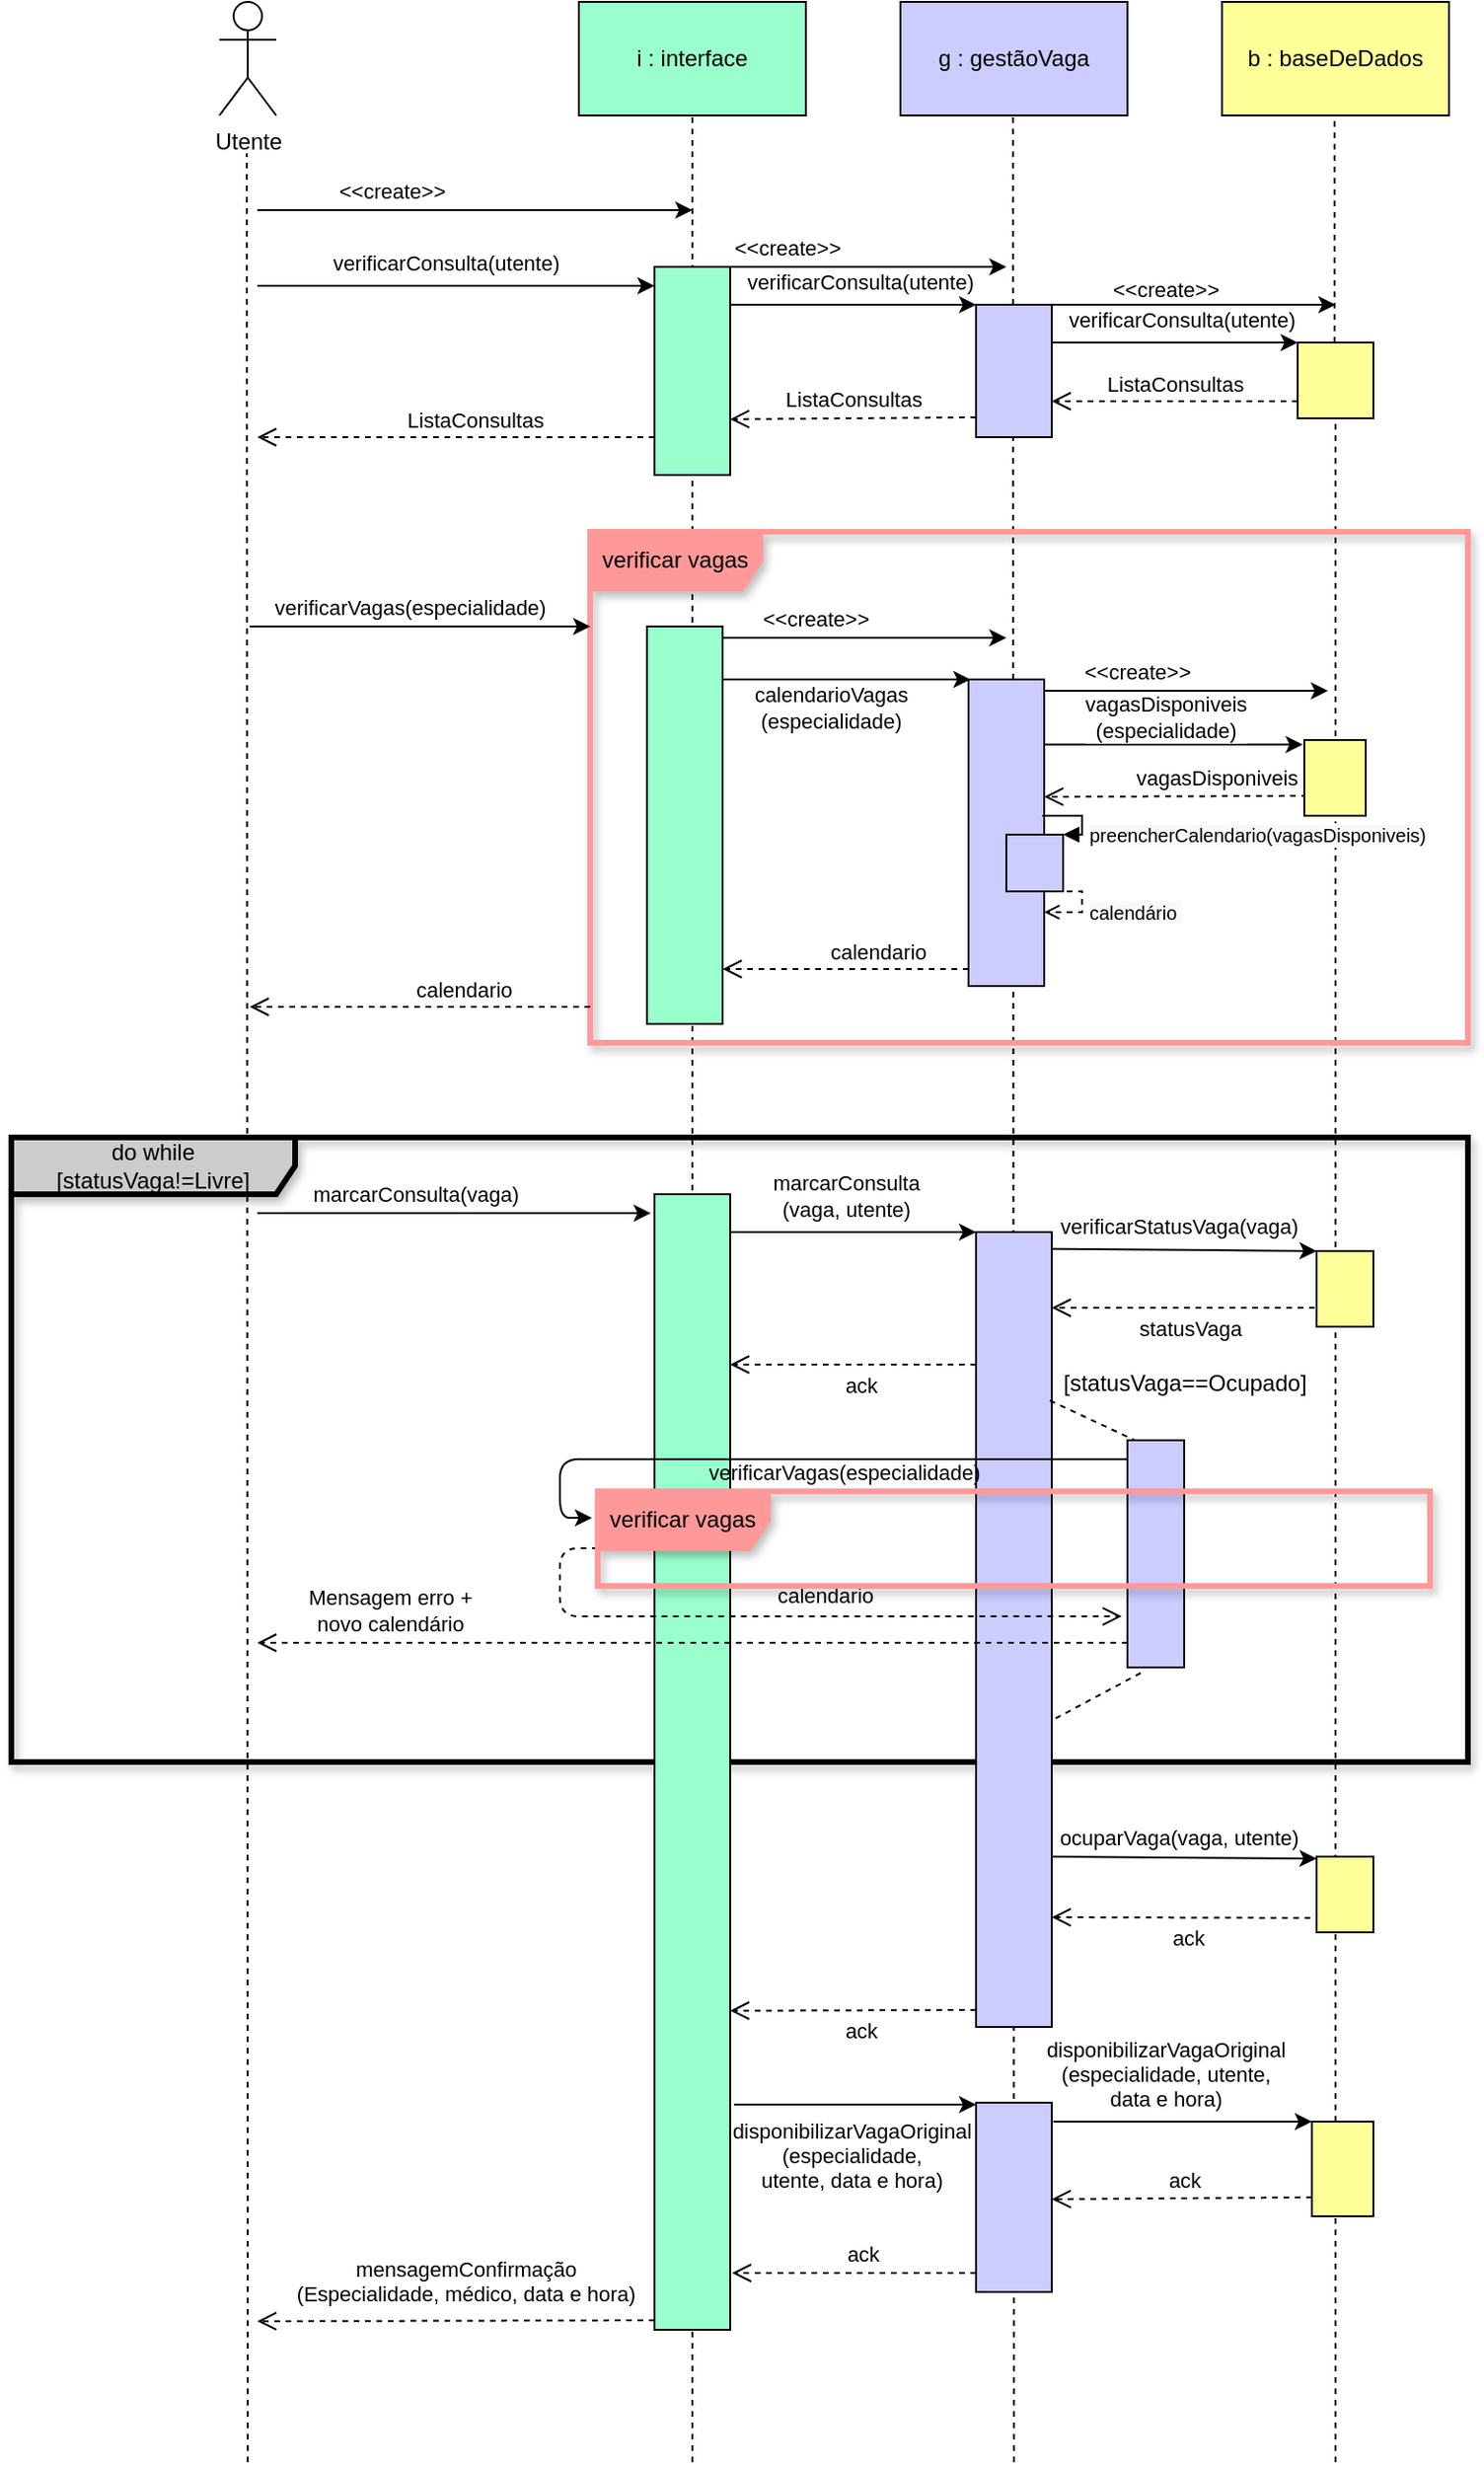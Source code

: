<mxfile version="14.2.7" type="google"><diagram id="1V1PGjZDES8bACnI4XQB" name="Page-1"><mxGraphModel dx="868" dy="425" grid="1" gridSize="10" guides="1" tooltips="1" connect="1" arrows="1" fold="1" page="1" pageScale="1" pageWidth="1169" pageHeight="1654" math="0" shadow="0"><root><mxCell id="0"/><mxCell id="1" parent="0"/><mxCell id="LrakhgdqUos9Q19X293g-1" value="g : gestãoVaga" style="rounded=0;whiteSpace=wrap;html=1;fillColor=#CCCCFF;" parent="1" vertex="1"><mxGeometry x="670" y="210" width="120" height="60" as="geometry"/></mxCell><mxCell id="LrakhgdqUos9Q19X293g-2" value="i : interface" style="rounded=0;whiteSpace=wrap;html=1;fillColor=#99FFCC;" parent="1" vertex="1"><mxGeometry x="500" y="210" width="120" height="60" as="geometry"/></mxCell><mxCell id="LrakhgdqUos9Q19X293g-3" value="Utente" style="shape=umlActor;verticalLabelPosition=bottom;verticalAlign=top;html=1;outlineConnect=0;" parent="1" vertex="1"><mxGeometry x="310" y="210" width="30" height="60" as="geometry"/></mxCell><mxCell id="LrakhgdqUos9Q19X293g-4" value="" style="endArrow=none;dashed=1;html=1;entryX=0.5;entryY=1;entryDx=0;entryDy=0;" parent="1" target="LrakhgdqUos9Q19X293g-2" edge="1"><mxGeometry width="50" height="50" relative="1" as="geometry"><mxPoint x="560" y="1510" as="sourcePoint"/><mxPoint x="710" y="270" as="targetPoint"/><Array as="points"/></mxGeometry></mxCell><mxCell id="LrakhgdqUos9Q19X293g-5" value="" style="endArrow=none;dashed=1;html=1;entryX=0.5;entryY=1;entryDx=0;entryDy=0;" parent="1" edge="1"><mxGeometry width="50" height="50" relative="1" as="geometry"><mxPoint x="325" y="1510" as="sourcePoint"/><mxPoint x="324.5" y="290" as="targetPoint"/></mxGeometry></mxCell><mxCell id="LrakhgdqUos9Q19X293g-6" value="b : baseDeDados" style="rounded=0;whiteSpace=wrap;html=1;fillColor=#FFFF99;" parent="1" vertex="1"><mxGeometry x="840" y="210" width="120" height="60" as="geometry"/></mxCell><mxCell id="LrakhgdqUos9Q19X293g-7" value="" style="endArrow=none;dashed=1;html=1;entryX=0.5;entryY=1;entryDx=0;entryDy=0;" parent="1" edge="1"><mxGeometry width="50" height="50" relative="1" as="geometry"><mxPoint x="730" y="1510" as="sourcePoint"/><mxPoint x="729.5" y="270" as="targetPoint"/></mxGeometry></mxCell><mxCell id="LrakhgdqUos9Q19X293g-8" value="" style="endArrow=none;dashed=1;html=1;entryX=0.5;entryY=1;entryDx=0;entryDy=0;" parent="1" source="LrakhgdqUos9Q19X293g-40" edge="1"><mxGeometry width="50" height="50" relative="1" as="geometry"><mxPoint x="899.5" y="742" as="sourcePoint"/><mxPoint x="899.5" y="270" as="targetPoint"/></mxGeometry></mxCell><mxCell id="LrakhgdqUos9Q19X293g-13" value="" style="endArrow=classic;html=1;" parent="1" edge="1"><mxGeometry width="50" height="50" relative="1" as="geometry"><mxPoint x="330" y="320" as="sourcePoint"/><mxPoint x="560" y="320" as="targetPoint"/><Array as="points"><mxPoint x="410" y="320"/></Array></mxGeometry></mxCell><mxCell id="LrakhgdqUos9Q19X293g-14" value="&amp;lt;&amp;lt;create&amp;gt;&amp;gt;" style="edgeLabel;html=1;align=center;verticalAlign=middle;resizable=0;points=[];" parent="LrakhgdqUos9Q19X293g-13" vertex="1" connectable="0"><mxGeometry x="-0.45" y="-2" relative="1" as="geometry"><mxPoint x="7" y="-12" as="offset"/></mxGeometry></mxCell><mxCell id="LrakhgdqUos9Q19X293g-15" value="" style="endArrow=classic;html=1;" parent="1" edge="1"><mxGeometry width="50" height="50" relative="1" as="geometry"><mxPoint x="556" y="350" as="sourcePoint"/><mxPoint x="726" y="350" as="targetPoint"/><Array as="points"/></mxGeometry></mxCell><mxCell id="LrakhgdqUos9Q19X293g-16" value="&amp;lt;&amp;lt;create&amp;gt;&amp;gt;" style="edgeLabel;html=1;align=center;verticalAlign=middle;resizable=0;points=[];" parent="LrakhgdqUos9Q19X293g-15" vertex="1" connectable="0"><mxGeometry x="-0.45" y="-2" relative="1" as="geometry"><mxPoint x="7" y="-12" as="offset"/></mxGeometry></mxCell><mxCell id="LrakhgdqUos9Q19X293g-19" value="" style="endArrow=classic;html=1;" parent="1" edge="1"><mxGeometry width="50" height="50" relative="1" as="geometry"><mxPoint x="735" y="370" as="sourcePoint"/><mxPoint x="900" y="370" as="targetPoint"/><Array as="points"/></mxGeometry></mxCell><mxCell id="LrakhgdqUos9Q19X293g-20" value="&amp;lt;&amp;lt;create&amp;gt;&amp;gt;" style="edgeLabel;html=1;align=center;verticalAlign=middle;resizable=0;points=[];" parent="LrakhgdqUos9Q19X293g-19" vertex="1" connectable="0"><mxGeometry x="-0.45" y="-2" relative="1" as="geometry"><mxPoint x="28.82" y="-10.41" as="offset"/></mxGeometry></mxCell><mxCell id="LrakhgdqUos9Q19X293g-33" value="" style="endArrow=classic;html=1;" parent="1" edge="1"><mxGeometry width="50" height="50" relative="1" as="geometry"><mxPoint x="330" y="360" as="sourcePoint"/><mxPoint x="540" y="360" as="targetPoint"/></mxGeometry></mxCell><mxCell id="LrakhgdqUos9Q19X293g-34" value="verificarConsulta(utente)&amp;nbsp;" style="edgeLabel;html=1;align=center;verticalAlign=middle;resizable=0;points=[];" parent="LrakhgdqUos9Q19X293g-33" vertex="1" connectable="0"><mxGeometry x="-0.45" y="-2" relative="1" as="geometry"><mxPoint x="43" y="-14" as="offset"/></mxGeometry></mxCell><mxCell id="LrakhgdqUos9Q19X293g-35" value="" style="html=1;points=[];perimeter=orthogonalPerimeter;fillColor=#99FFCC;" parent="1" vertex="1"><mxGeometry x="540" y="350" width="40" height="110" as="geometry"/></mxCell><mxCell id="LrakhgdqUos9Q19X293g-37" value="" style="html=1;points=[];perimeter=orthogonalPerimeter;fillColor=#CCCCFF;" parent="1" vertex="1"><mxGeometry x="710" y="370" width="40" height="70" as="geometry"/></mxCell><mxCell id="LrakhgdqUos9Q19X293g-38" value="" style="endArrow=classic;html=1;" parent="1" edge="1"><mxGeometry width="50" height="50" relative="1" as="geometry"><mxPoint x="580" y="370" as="sourcePoint"/><mxPoint x="710" y="370" as="targetPoint"/></mxGeometry></mxCell><mxCell id="LrakhgdqUos9Q19X293g-39" value="verificarConsulta(utente)&amp;nbsp;" style="edgeLabel;html=1;align=center;verticalAlign=middle;resizable=0;points=[];" parent="LrakhgdqUos9Q19X293g-38" connectable="0" vertex="1"><mxGeometry x="-0.45" y="-2" relative="1" as="geometry"><mxPoint x="34" y="-14" as="offset"/></mxGeometry></mxCell><mxCell id="LrakhgdqUos9Q19X293g-40" value="" style="html=1;points=[];perimeter=orthogonalPerimeter;fillColor=#FFFF99;" parent="1" vertex="1"><mxGeometry x="880" y="390" width="40" height="40" as="geometry"/></mxCell><mxCell id="LrakhgdqUos9Q19X293g-41" value="" style="endArrow=none;dashed=1;html=1;entryX=0.5;entryY=1;entryDx=0;entryDy=0;" parent="1" target="LrakhgdqUos9Q19X293g-40" edge="1"><mxGeometry width="50" height="50" relative="1" as="geometry"><mxPoint x="900" y="1510" as="sourcePoint"/><mxPoint x="899.5" y="270" as="targetPoint"/></mxGeometry></mxCell><mxCell id="LrakhgdqUos9Q19X293g-42" value="" style="endArrow=classic;html=1;" parent="1" edge="1"><mxGeometry width="50" height="50" relative="1" as="geometry"><mxPoint x="750" y="390" as="sourcePoint"/><mxPoint x="880" y="390" as="targetPoint"/></mxGeometry></mxCell><mxCell id="LrakhgdqUos9Q19X293g-43" value="verificarConsulta(utente)&amp;nbsp;" style="edgeLabel;html=1;align=center;verticalAlign=middle;resizable=0;points=[];" parent="LrakhgdqUos9Q19X293g-42" connectable="0" vertex="1"><mxGeometry x="-0.45" y="-2" relative="1" as="geometry"><mxPoint x="34" y="-14" as="offset"/></mxGeometry></mxCell><mxCell id="LrakhgdqUos9Q19X293g-44" value="" style="html=1;verticalAlign=bottom;endArrow=open;dashed=1;endSize=8;" parent="1" edge="1"><mxGeometry relative="1" as="geometry"><mxPoint x="880" y="421" as="sourcePoint"/><mxPoint x="750" y="421" as="targetPoint"/></mxGeometry></mxCell><mxCell id="LrakhgdqUos9Q19X293g-45" value="ListaConsultas" style="edgeLabel;html=1;align=center;verticalAlign=middle;resizable=0;points=[];" parent="LrakhgdqUos9Q19X293g-44" vertex="1" connectable="0"><mxGeometry x="-0.253" y="1" relative="1" as="geometry"><mxPoint x="-16.51" y="-10.69" as="offset"/></mxGeometry></mxCell><mxCell id="LrakhgdqUos9Q19X293g-47" value="" style="html=1;verticalAlign=bottom;endArrow=open;dashed=1;endSize=8;" parent="1" edge="1"><mxGeometry relative="1" as="geometry"><mxPoint x="710" y="429.5" as="sourcePoint"/><mxPoint x="580" y="430.5" as="targetPoint"/></mxGeometry></mxCell><mxCell id="LrakhgdqUos9Q19X293g-48" value="ListaConsultas" style="edgeLabel;html=1;align=center;verticalAlign=middle;resizable=0;points=[];" parent="LrakhgdqUos9Q19X293g-47" vertex="1" connectable="0"><mxGeometry x="-0.253" y="1" relative="1" as="geometry"><mxPoint x="-16.51" y="-10.69" as="offset"/></mxGeometry></mxCell><mxCell id="LrakhgdqUos9Q19X293g-50" value="" style="html=1;verticalAlign=bottom;endArrow=open;dashed=1;endSize=8;" parent="1" edge="1"><mxGeometry relative="1" as="geometry"><mxPoint x="540" y="440" as="sourcePoint"/><mxPoint x="330" y="440" as="targetPoint"/></mxGeometry></mxCell><mxCell id="LrakhgdqUos9Q19X293g-51" value="ListaConsultas" style="edgeLabel;html=1;align=center;verticalAlign=middle;resizable=0;points=[];" parent="LrakhgdqUos9Q19X293g-50" vertex="1" connectable="0"><mxGeometry x="-0.253" y="1" relative="1" as="geometry"><mxPoint x="-16.51" y="-10.69" as="offset"/></mxGeometry></mxCell><mxCell id="LrakhgdqUos9Q19X293g-54" value="verificar vagas" style="shape=umlFrame;whiteSpace=wrap;html=1;width=90;height=30;shadow=1;fillColor=#FF9999;strokeColor=#FF9999;strokeWidth=3;" parent="1" vertex="1"><mxGeometry x="506" y="490" width="464" height="270" as="geometry"/></mxCell><mxCell id="LrakhgdqUos9Q19X293g-55" value="" style="endArrow=classic;html=1;" parent="1" edge="1"><mxGeometry width="50" height="50" relative="1" as="geometry"><mxPoint x="326" y="540.0" as="sourcePoint"/><mxPoint x="506" y="540.0" as="targetPoint"/></mxGeometry></mxCell><mxCell id="LrakhgdqUos9Q19X293g-56" value="verificarVagas(especialidade)&amp;nbsp;" style="edgeLabel;html=1;align=center;verticalAlign=middle;resizable=0;points=[];" parent="LrakhgdqUos9Q19X293g-55" vertex="1" connectable="0"><mxGeometry x="-0.45" y="-2" relative="1" as="geometry"><mxPoint x="36" y="-12" as="offset"/></mxGeometry></mxCell><mxCell id="LrakhgdqUos9Q19X293g-57" value="" style="html=1;points=[];perimeter=orthogonalPerimeter;fillColor=#99FFCC;" parent="1" vertex="1"><mxGeometry x="536" y="540" width="40" height="210" as="geometry"/></mxCell><mxCell id="LrakhgdqUos9Q19X293g-58" value="" style="endArrow=classic;html=1;" parent="1" edge="1"><mxGeometry width="50" height="50" relative="1" as="geometry"><mxPoint x="576" y="546" as="sourcePoint"/><mxPoint x="726" y="546" as="targetPoint"/><Array as="points"/></mxGeometry></mxCell><mxCell id="LrakhgdqUos9Q19X293g-59" value="&amp;lt;&amp;lt;create&amp;gt;&amp;gt;" style="edgeLabel;html=1;align=center;verticalAlign=middle;resizable=0;points=[];" parent="LrakhgdqUos9Q19X293g-58" vertex="1" connectable="0"><mxGeometry x="-0.45" y="-2" relative="1" as="geometry"><mxPoint x="7" y="-12" as="offset"/></mxGeometry></mxCell><mxCell id="LrakhgdqUos9Q19X293g-60" value="" style="html=1;points=[];perimeter=orthogonalPerimeter;fillColor=#CCCCFF;" parent="1" vertex="1"><mxGeometry x="706" y="568" width="40" height="162" as="geometry"/></mxCell><mxCell id="LrakhgdqUos9Q19X293g-61" value="" style="endArrow=classic;html=1;" parent="1" edge="1"><mxGeometry width="50" height="50" relative="1" as="geometry"><mxPoint x="746" y="574" as="sourcePoint"/><mxPoint x="896" y="574" as="targetPoint"/><Array as="points"/></mxGeometry></mxCell><mxCell id="LrakhgdqUos9Q19X293g-62" value="&amp;lt;&amp;lt;create&amp;gt;&amp;gt;" style="edgeLabel;html=1;align=center;verticalAlign=middle;resizable=0;points=[];" parent="LrakhgdqUos9Q19X293g-61" vertex="1" connectable="0"><mxGeometry x="-0.45" y="-2" relative="1" as="geometry"><mxPoint x="7" y="-12" as="offset"/></mxGeometry></mxCell><mxCell id="LrakhgdqUos9Q19X293g-63" value="" style="endArrow=classic;html=1;entryX=0.5;entryY=0;entryDx=0;entryDy=0;entryPerimeter=0;" parent="1" edge="1"><mxGeometry width="50" height="50" relative="1" as="geometry"><mxPoint x="576" y="568" as="sourcePoint"/><mxPoint x="707" y="568" as="targetPoint"/><Array as="points"/></mxGeometry></mxCell><mxCell id="LrakhgdqUos9Q19X293g-64" value="calendarioVagas&lt;br&gt;(especialidade)" style="edgeLabel;html=1;align=center;verticalAlign=middle;resizable=0;points=[];" parent="LrakhgdqUos9Q19X293g-63" vertex="1" connectable="0"><mxGeometry x="0.437" y="1" relative="1" as="geometry"><mxPoint x="-37" y="16" as="offset"/></mxGeometry></mxCell><mxCell id="LrakhgdqUos9Q19X293g-65" value="" style="endArrow=classic;html=1;entryX=-0.026;entryY=0.06;entryDx=0;entryDy=0;entryPerimeter=0;" parent="1" source="LrakhgdqUos9Q19X293g-60" target="LrakhgdqUos9Q19X293g-75" edge="1"><mxGeometry width="50" height="50" relative="1" as="geometry"><mxPoint x="756" y="600" as="sourcePoint"/><mxPoint x="891" y="600" as="targetPoint"/><Array as="points"/></mxGeometry></mxCell><mxCell id="LrakhgdqUos9Q19X293g-66" value="vagasDisponiveis&lt;br&gt;(especialidade)" style="edgeLabel;html=1;align=center;verticalAlign=middle;resizable=0;points=[];" parent="LrakhgdqUos9Q19X293g-65" vertex="1" connectable="0"><mxGeometry x="0.437" y="1" relative="1" as="geometry"><mxPoint x="-34" y="-14" as="offset"/></mxGeometry></mxCell><mxCell id="LrakhgdqUos9Q19X293g-67" value="" style="html=1;verticalAlign=bottom;endArrow=open;dashed=1;endSize=8;" parent="1" edge="1"><mxGeometry relative="1" as="geometry"><mxPoint x="891" y="629.5" as="sourcePoint"/><mxPoint x="746" y="630" as="targetPoint"/></mxGeometry></mxCell><mxCell id="LrakhgdqUos9Q19X293g-68" value="vagasDisponiveis" style="edgeLabel;html=1;align=center;verticalAlign=middle;resizable=0;points=[];" parent="LrakhgdqUos9Q19X293g-67" vertex="1" connectable="0"><mxGeometry x="-0.253" y="1" relative="1" as="geometry"><mxPoint y="-10.69" as="offset"/></mxGeometry></mxCell><mxCell id="LrakhgdqUos9Q19X293g-69" value="" style="html=1;points=[];perimeter=orthogonalPerimeter;fillColor=#CCCCFF;" parent="1" vertex="1"><mxGeometry x="726" y="650" width="30" height="30" as="geometry"/></mxCell><mxCell id="LrakhgdqUos9Q19X293g-70" value="&lt;span style=&quot;font-size: 10px ; text-align: center ; background-color: rgb(248 , 249 , 250)&quot;&gt;preencherCalendario(vagasDisponiveis)&lt;/span&gt;" style="edgeStyle=orthogonalEdgeStyle;html=1;align=left;spacingLeft=2;endArrow=block;rounded=0;entryX=1;entryY=0;" parent="1" target="LrakhgdqUos9Q19X293g-69" edge="1"><mxGeometry x="0.512" relative="1" as="geometry"><mxPoint x="745" y="640" as="sourcePoint"/><Array as="points"><mxPoint x="766" y="640"/><mxPoint x="766" y="650"/></Array><mxPoint as="offset"/></mxGeometry></mxCell><mxCell id="LrakhgdqUos9Q19X293g-71" value="" style="html=1;verticalAlign=bottom;endArrow=open;dashed=1;endSize=8;" parent="1" edge="1"><mxGeometry relative="1" as="geometry"><mxPoint x="706" y="721" as="sourcePoint"/><mxPoint x="576" y="721" as="targetPoint"/></mxGeometry></mxCell><mxCell id="LrakhgdqUos9Q19X293g-72" value="calendario" style="edgeLabel;html=1;align=center;verticalAlign=middle;resizable=0;points=[];" parent="LrakhgdqUos9Q19X293g-71" vertex="1" connectable="0"><mxGeometry x="-0.253" y="1" relative="1" as="geometry"><mxPoint y="-10.69" as="offset"/></mxGeometry></mxCell><mxCell id="LrakhgdqUos9Q19X293g-73" value="" style="html=1;verticalAlign=bottom;endArrow=open;dashed=1;endSize=8;" parent="1" edge="1"><mxGeometry relative="1" as="geometry"><mxPoint x="506" y="741" as="sourcePoint"/><mxPoint x="326" y="741" as="targetPoint"/></mxGeometry></mxCell><mxCell id="LrakhgdqUos9Q19X293g-74" value="calendario" style="edgeLabel;html=1;align=center;verticalAlign=middle;resizable=0;points=[];" parent="LrakhgdqUos9Q19X293g-73" vertex="1" connectable="0"><mxGeometry x="-0.253" y="1" relative="1" as="geometry"><mxPoint y="-10.69" as="offset"/></mxGeometry></mxCell><mxCell id="LrakhgdqUos9Q19X293g-75" value="" style="html=1;points=[];perimeter=orthogonalPerimeter;fillColor=#FFFF99;" parent="1" vertex="1"><mxGeometry x="883.5" y="600" width="32.5" height="40" as="geometry"/></mxCell><mxCell id="LrakhgdqUos9Q19X293g-76" value="&lt;span style=&quot;text-align: center ; background-color: rgb(248 , 249 , 250)&quot;&gt;&lt;span style=&quot;font-size: 10px&quot;&gt;calendário&amp;nbsp;&lt;/span&gt;&lt;/span&gt;" style="edgeStyle=orthogonalEdgeStyle;html=1;align=left;spacingLeft=2;endArrow=open;rounded=0;entryX=1;entryY=0.759;exitX=1.067;exitY=1;exitDx=0;exitDy=0;exitPerimeter=0;entryDx=0;entryDy=0;entryPerimeter=0;dashed=1;endFill=0;" parent="1" source="LrakhgdqUos9Q19X293g-69" target="LrakhgdqUos9Q19X293g-60" edge="1"><mxGeometry x="-0.028" relative="1" as="geometry"><mxPoint x="765" y="660" as="sourcePoint"/><Array as="points"><mxPoint x="766" y="680"/><mxPoint x="766" y="691"/></Array><mxPoint x="776" y="670" as="targetPoint"/><mxPoint as="offset"/></mxGeometry></mxCell><mxCell id="LrakhgdqUos9Q19X293g-77" value="do while [statusVaga!=Livre]" style="shape=umlFrame;whiteSpace=wrap;html=1;width=150;height=30;strokeWidth=3;fillColor=#CCCCCC;shadow=1;" parent="1" vertex="1"><mxGeometry x="200" y="810" width="770" height="330" as="geometry"/></mxCell><mxCell id="LrakhgdqUos9Q19X293g-78" value="" style="endArrow=classic;html=1;" parent="1" edge="1"><mxGeometry width="50" height="50" relative="1" as="geometry"><mxPoint x="330" y="850" as="sourcePoint"/><mxPoint x="538.0" y="850" as="targetPoint"/></mxGeometry></mxCell><mxCell id="LrakhgdqUos9Q19X293g-79" value="marcarConsulta(vaga)&amp;nbsp;" style="edgeLabel;html=1;align=center;verticalAlign=middle;resizable=0;points=[];" parent="LrakhgdqUos9Q19X293g-78" vertex="1" connectable="0"><mxGeometry x="-0.45" y="-2" relative="1" as="geometry"><mxPoint x="28" y="-12" as="offset"/></mxGeometry></mxCell><mxCell id="LrakhgdqUos9Q19X293g-80" value="" style="html=1;points=[];perimeter=orthogonalPerimeter;fillColor=#99FFCC;" parent="1" vertex="1"><mxGeometry x="540" y="840" width="40" height="600" as="geometry"/></mxCell><mxCell id="LrakhgdqUos9Q19X293g-81" value="" style="endArrow=classic;html=1;exitX=1;exitY=0.136;exitDx=0;exitDy=0;exitPerimeter=0;" parent="1" edge="1"><mxGeometry width="50" height="50" relative="1" as="geometry"><mxPoint x="580" y="860" as="sourcePoint"/><mxPoint x="710" y="860" as="targetPoint"/><Array as="points"/></mxGeometry></mxCell><mxCell id="LrakhgdqUos9Q19X293g-82" value="marcarConsulta&lt;br&gt;(vaga, utente)" style="edgeLabel;html=1;align=center;verticalAlign=middle;resizable=0;points=[];" parent="LrakhgdqUos9Q19X293g-81" vertex="1" connectable="0"><mxGeometry x="0.437" y="1" relative="1" as="geometry"><mxPoint x="-33" y="-18" as="offset"/></mxGeometry></mxCell><mxCell id="LrakhgdqUos9Q19X293g-83" value="" style="html=1;points=[];perimeter=orthogonalPerimeter;fillColor=#CCCCFF;" parent="1" vertex="1"><mxGeometry x="710" y="860" width="40" height="420" as="geometry"/></mxCell><mxCell id="LrakhgdqUos9Q19X293g-84" value="" style="html=1;points=[];perimeter=orthogonalPerimeter;fillColor=#FFFF99;" parent="1" vertex="1"><mxGeometry x="890" y="870" width="30" height="40" as="geometry"/></mxCell><mxCell id="LrakhgdqUos9Q19X293g-85" value="" style="endArrow=classic;html=1;" parent="1" edge="1"><mxGeometry width="50" height="50" relative="1" as="geometry"><mxPoint x="750" y="1190" as="sourcePoint"/><mxPoint x="890" y="1191" as="targetPoint"/><Array as="points"/></mxGeometry></mxCell><mxCell id="LrakhgdqUos9Q19X293g-86" value="ocuparVaga(vaga, utente)" style="edgeLabel;html=1;align=center;verticalAlign=middle;resizable=0;points=[];" parent="LrakhgdqUos9Q19X293g-85" vertex="1" connectable="0"><mxGeometry x="0.437" y="1" relative="1" as="geometry"><mxPoint x="-34" y="-9.72" as="offset"/></mxGeometry></mxCell><mxCell id="LrakhgdqUos9Q19X293g-87" value="ack" style="html=1;verticalAlign=bottom;endArrow=open;dashed=1;endSize=8;exitX=-0.11;exitY=0.81;exitDx=0;exitDy=0;exitPerimeter=0;" parent="1" source="LrakhgdqUos9Q19X293g-98" edge="1"><mxGeometry x="-0.052" y="20" relative="1" as="geometry"><mxPoint x="880" y="1256" as="sourcePoint"/><mxPoint x="750" y="1222" as="targetPoint"/><mxPoint as="offset"/></mxGeometry></mxCell><mxCell id="LrakhgdqUos9Q19X293g-88" value="ack" style="html=1;verticalAlign=bottom;endArrow=open;dashed=1;endSize=8;" parent="1" edge="1"><mxGeometry x="-0.052" y="20" relative="1" as="geometry"><mxPoint x="710" y="930" as="sourcePoint"/><mxPoint x="580" y="930" as="targetPoint"/><mxPoint as="offset"/></mxGeometry></mxCell><mxCell id="LrakhgdqUos9Q19X293g-89" value="mensagemConfirmação&lt;br&gt;(Especialidade, médico, data e hora)" style="html=1;verticalAlign=bottom;endArrow=open;dashed=1;endSize=8;exitX=0;exitY=0.929;exitDx=0;exitDy=0;exitPerimeter=0;" parent="1" edge="1"><mxGeometry x="-0.048" y="-5" relative="1" as="geometry"><mxPoint x="540" y="1435" as="sourcePoint"/><mxPoint x="330" y="1435.5" as="targetPoint"/><mxPoint as="offset"/></mxGeometry></mxCell><mxCell id="LrakhgdqUos9Q19X293g-90" value="" style="endArrow=classic;html=1;exitX=1.004;exitY=0.021;exitDx=0;exitDy=0;exitPerimeter=0;strokeWidth=1;" parent="1" source="LrakhgdqUos9Q19X293g-83" edge="1"><mxGeometry width="50" height="50" relative="1" as="geometry"><mxPoint x="760" y="881" as="sourcePoint"/><mxPoint x="890" y="870" as="targetPoint"/><Array as="points"/></mxGeometry></mxCell><mxCell id="LrakhgdqUos9Q19X293g-91" value="verificarStatusVaga(vaga)" style="edgeLabel;html=1;align=center;verticalAlign=middle;resizable=0;points=[];" parent="LrakhgdqUos9Q19X293g-90" vertex="1" connectable="0"><mxGeometry x="0.437" y="1" relative="1" as="geometry"><mxPoint x="-34" y="-11.66" as="offset"/></mxGeometry></mxCell><mxCell id="LrakhgdqUos9Q19X293g-92" value="statusVaga" style="html=1;verticalAlign=bottom;endArrow=open;dashed=1;endSize=8;exitX=-0.033;exitY=0.75;exitDx=0;exitDy=0;exitPerimeter=0;" parent="1" source="LrakhgdqUos9Q19X293g-84" edge="1"><mxGeometry x="-0.052" y="20" relative="1" as="geometry"><mxPoint x="895" y="900.41" as="sourcePoint"/><mxPoint x="750" y="900" as="targetPoint"/><mxPoint as="offset"/></mxGeometry></mxCell><mxCell id="LrakhgdqUos9Q19X293g-93" value="" style="endArrow=none;dashed=1;html=1;exitX=-0.007;exitY=0.95;exitDx=0;exitDy=0;exitPerimeter=0;entryX=0.398;entryY=0.031;entryDx=0;entryDy=0;entryPerimeter=0;" parent="1" source="LrakhgdqUos9Q19X293g-94" target="LrakhgdqUos9Q19X293g-95" edge="1"><mxGeometry width="50" height="50" relative="1" as="geometry"><mxPoint x="540" y="1090" as="sourcePoint"/><mxPoint x="770" y="960" as="targetPoint"/></mxGeometry></mxCell><mxCell id="LrakhgdqUos9Q19X293g-94" value="[statusVaga==Ocupado]" style="text;html=1;align=center;verticalAlign=middle;resizable=0;points=[];autosize=1;" parent="1" vertex="1"><mxGeometry x="750" y="930" width="140" height="20" as="geometry"/></mxCell><mxCell id="LrakhgdqUos9Q19X293g-95" value="" style="html=1;points=[];perimeter=orthogonalPerimeter;fillColor=#CCCCFF;" parent="1" vertex="1"><mxGeometry x="790" y="970" width="30" height="120" as="geometry"/></mxCell><mxCell id="LrakhgdqUos9Q19X293g-96" value="" style="endArrow=none;html=1;entryX=0.033;entryY=0.243;entryDx=0;entryDy=0;entryPerimeter=0;startArrow=classic;startFill=1;exitX=-0.007;exitY=0.28;exitDx=0;exitDy=0;exitPerimeter=0;" parent="1" source="LrakhgdqUos9Q19X293g-102" edge="1"><mxGeometry width="50" height="50" relative="1" as="geometry"><mxPoint x="490" y="1007" as="sourcePoint"/><mxPoint x="790" y="980.04" as="targetPoint"/><Array as="points"><mxPoint x="490" y="1011"/><mxPoint x="490" y="980"/></Array></mxGeometry></mxCell><mxCell id="LrakhgdqUos9Q19X293g-97" value="verificarVagas(especialidade)" style="edgeLabel;html=1;align=center;verticalAlign=middle;resizable=0;points=[];labelBackgroundColor=none;" parent="LrakhgdqUos9Q19X293g-96" vertex="1" connectable="0"><mxGeometry x="-0.604" relative="1" as="geometry"><mxPoint x="128.92" y="7" as="offset"/></mxGeometry></mxCell><mxCell id="LrakhgdqUos9Q19X293g-98" value="" style="html=1;points=[];perimeter=orthogonalPerimeter;fillColor=#FFFF99;" parent="1" vertex="1"><mxGeometry x="890" y="1190" width="30" height="40" as="geometry"/></mxCell><mxCell id="LrakhgdqUos9Q19X293g-99" value="" style="endArrow=none;dashed=1;html=1;exitX=1.05;exitY=0.617;exitDx=0;exitDy=0;exitPerimeter=0;entryX=0.233;entryY=1.025;entryDx=0;entryDy=0;entryPerimeter=0;" parent="1" target="LrakhgdqUos9Q19X293g-95" edge="1"><mxGeometry width="50" height="50" relative="1" as="geometry"><mxPoint x="752" y="1116.99" as="sourcePoint"/><mxPoint x="799" y="1087" as="targetPoint"/></mxGeometry></mxCell><mxCell id="LrakhgdqUos9Q19X293g-100" value="" style="html=1;verticalAlign=bottom;endArrow=open;dashed=1;endSize=8;entryX=-0.1;entryY=0.829;entryDx=0;entryDy=0;entryPerimeter=0;" parent="1" edge="1"><mxGeometry relative="1" as="geometry"><mxPoint x="510" y="1027.0" as="sourcePoint"/><mxPoint x="787" y="1063.06" as="targetPoint"/><Array as="points"><mxPoint x="490" y="1027"/><mxPoint x="490" y="1063"/></Array></mxGeometry></mxCell><mxCell id="LrakhgdqUos9Q19X293g-101" value="calendario" style="edgeLabel;html=1;align=center;verticalAlign=middle;resizable=0;points=[];" parent="LrakhgdqUos9Q19X293g-100" vertex="1" connectable="0"><mxGeometry x="-0.253" y="1" relative="1" as="geometry"><mxPoint x="64" y="-10.69" as="offset"/></mxGeometry></mxCell><mxCell id="LrakhgdqUos9Q19X293g-102" value="verificar vagas" style="shape=umlFrame;whiteSpace=wrap;html=1;width=90;height=30;fillColor=#FF9999;strokeColor=#FF9999;strokeWidth=3;shadow=1;" parent="1" vertex="1"><mxGeometry x="510" y="997" width="440" height="50" as="geometry"/></mxCell><mxCell id="LrakhgdqUos9Q19X293g-103" value="" style="html=1;verticalAlign=bottom;endArrow=open;dashed=1;endSize=8;exitX=0;exitY=0.929;exitDx=0;exitDy=0;exitPerimeter=0;" parent="1" edge="1"><mxGeometry relative="1" as="geometry"><mxPoint x="790" y="1077.06" as="sourcePoint"/><mxPoint x="330" y="1077.0" as="targetPoint"/></mxGeometry></mxCell><mxCell id="LrakhgdqUos9Q19X293g-104" value="Mensagem erro + &lt;br&gt;novo calendário" style="edgeLabel;html=1;align=center;verticalAlign=middle;resizable=0;points=[];" parent="LrakhgdqUos9Q19X293g-103" connectable="0" vertex="1"><mxGeometry x="-0.253" y="1" relative="1" as="geometry"><mxPoint x="-218" y="-18.04" as="offset"/></mxGeometry></mxCell><mxCell id="LrakhgdqUos9Q19X293g-105" value="ack" style="html=1;verticalAlign=bottom;endArrow=open;dashed=1;endSize=8;entryX=1;entryY=0.843;entryDx=0;entryDy=0;entryPerimeter=0;" parent="1" edge="1"><mxGeometry x="-0.052" y="20" relative="1" as="geometry"><mxPoint x="710" y="1271" as="sourcePoint"/><mxPoint x="580" y="1271.41" as="targetPoint"/><mxPoint as="offset"/></mxGeometry></mxCell><mxCell id="LrakhgdqUos9Q19X293g-116" value="" style="html=1;points=[];perimeter=orthogonalPerimeter;fillColor=#CCCCFF;" parent="1" vertex="1"><mxGeometry x="710" y="1320" width="40" height="100" as="geometry"/></mxCell><mxCell id="LrakhgdqUos9Q19X293g-117" value="" style="endArrow=classic;html=1;entryX=-0.026;entryY=0.06;entryDx=0;entryDy=0;entryPerimeter=0;" parent="1" edge="1"><mxGeometry width="50" height="50" relative="1" as="geometry"><mxPoint x="750.84" y="1330" as="sourcePoint"/><mxPoint x="887.495" y="1330" as="targetPoint"/><Array as="points"/></mxGeometry></mxCell><mxCell id="LrakhgdqUos9Q19X293g-118" value="disponibilizarVagaOriginal&lt;br&gt;(especialidade, utente, &lt;br&gt;data e hora)" style="edgeLabel;html=1;align=center;verticalAlign=middle;resizable=0;points=[];labelBackgroundColor=none;" parent="LrakhgdqUos9Q19X293g-117" vertex="1" connectable="0"><mxGeometry x="0.437" y="1" relative="1" as="geometry"><mxPoint x="-38.84" y="-24" as="offset"/></mxGeometry></mxCell><mxCell id="LrakhgdqUos9Q19X293g-119" value="" style="html=1;verticalAlign=bottom;endArrow=open;dashed=1;endSize=8;" parent="1" edge="1"><mxGeometry relative="1" as="geometry"><mxPoint x="887.5" y="1370" as="sourcePoint"/><mxPoint x="750" y="1371" as="targetPoint"/></mxGeometry></mxCell><mxCell id="LrakhgdqUos9Q19X293g-120" value="ack" style="edgeLabel;html=1;align=center;verticalAlign=middle;resizable=0;points=[];" parent="LrakhgdqUos9Q19X293g-119" vertex="1" connectable="0"><mxGeometry x="-0.253" y="1" relative="1" as="geometry"><mxPoint x="-16.51" y="-10.69" as="offset"/></mxGeometry></mxCell><mxCell id="LrakhgdqUos9Q19X293g-121" value="ack" style="edgeLabel;html=1;align=center;verticalAlign=middle;resizable=0;points=[];" parent="1" vertex="1" connectable="0"><mxGeometry x="650" y="1400" as="geometry"/></mxCell><mxCell id="LrakhgdqUos9Q19X293g-122" value="" style="html=1;points=[];perimeter=orthogonalPerimeter;fillColor=#FFFF99;" parent="1" vertex="1"><mxGeometry x="887.5" y="1330" width="32.5" height="50" as="geometry"/></mxCell><mxCell id="LrakhgdqUos9Q19X293g-124" value="" style="html=1;verticalAlign=bottom;endArrow=open;dashed=1;endSize=8;" parent="1" edge="1"><mxGeometry relative="1" as="geometry"><mxPoint x="710" y="1410" as="sourcePoint"/><mxPoint x="581" y="1410" as="targetPoint"/></mxGeometry></mxCell><mxCell id="LrakhgdqUos9Q19X293g-126" value="" style="endArrow=classic;html=1;" parent="1" edge="1"><mxGeometry width="50" height="50" relative="1" as="geometry"><mxPoint x="582" y="1321" as="sourcePoint"/><mxPoint x="710" y="1321" as="targetPoint"/><Array as="points"/></mxGeometry></mxCell><mxCell id="LrakhgdqUos9Q19X293g-127" value="disponibilizarVagaOriginal&lt;br&gt;(especialidade, &lt;br&gt;utente,&amp;nbsp;data e hora)" style="edgeLabel;html=1;align=center;verticalAlign=middle;resizable=0;points=[];labelBackgroundColor=none;" parent="LrakhgdqUos9Q19X293g-126" vertex="1" connectable="0"><mxGeometry x="0.437" y="1" relative="1" as="geometry"><mxPoint x="-30" y="28" as="offset"/></mxGeometry></mxCell></root></mxGraphModel></diagram></mxfile>